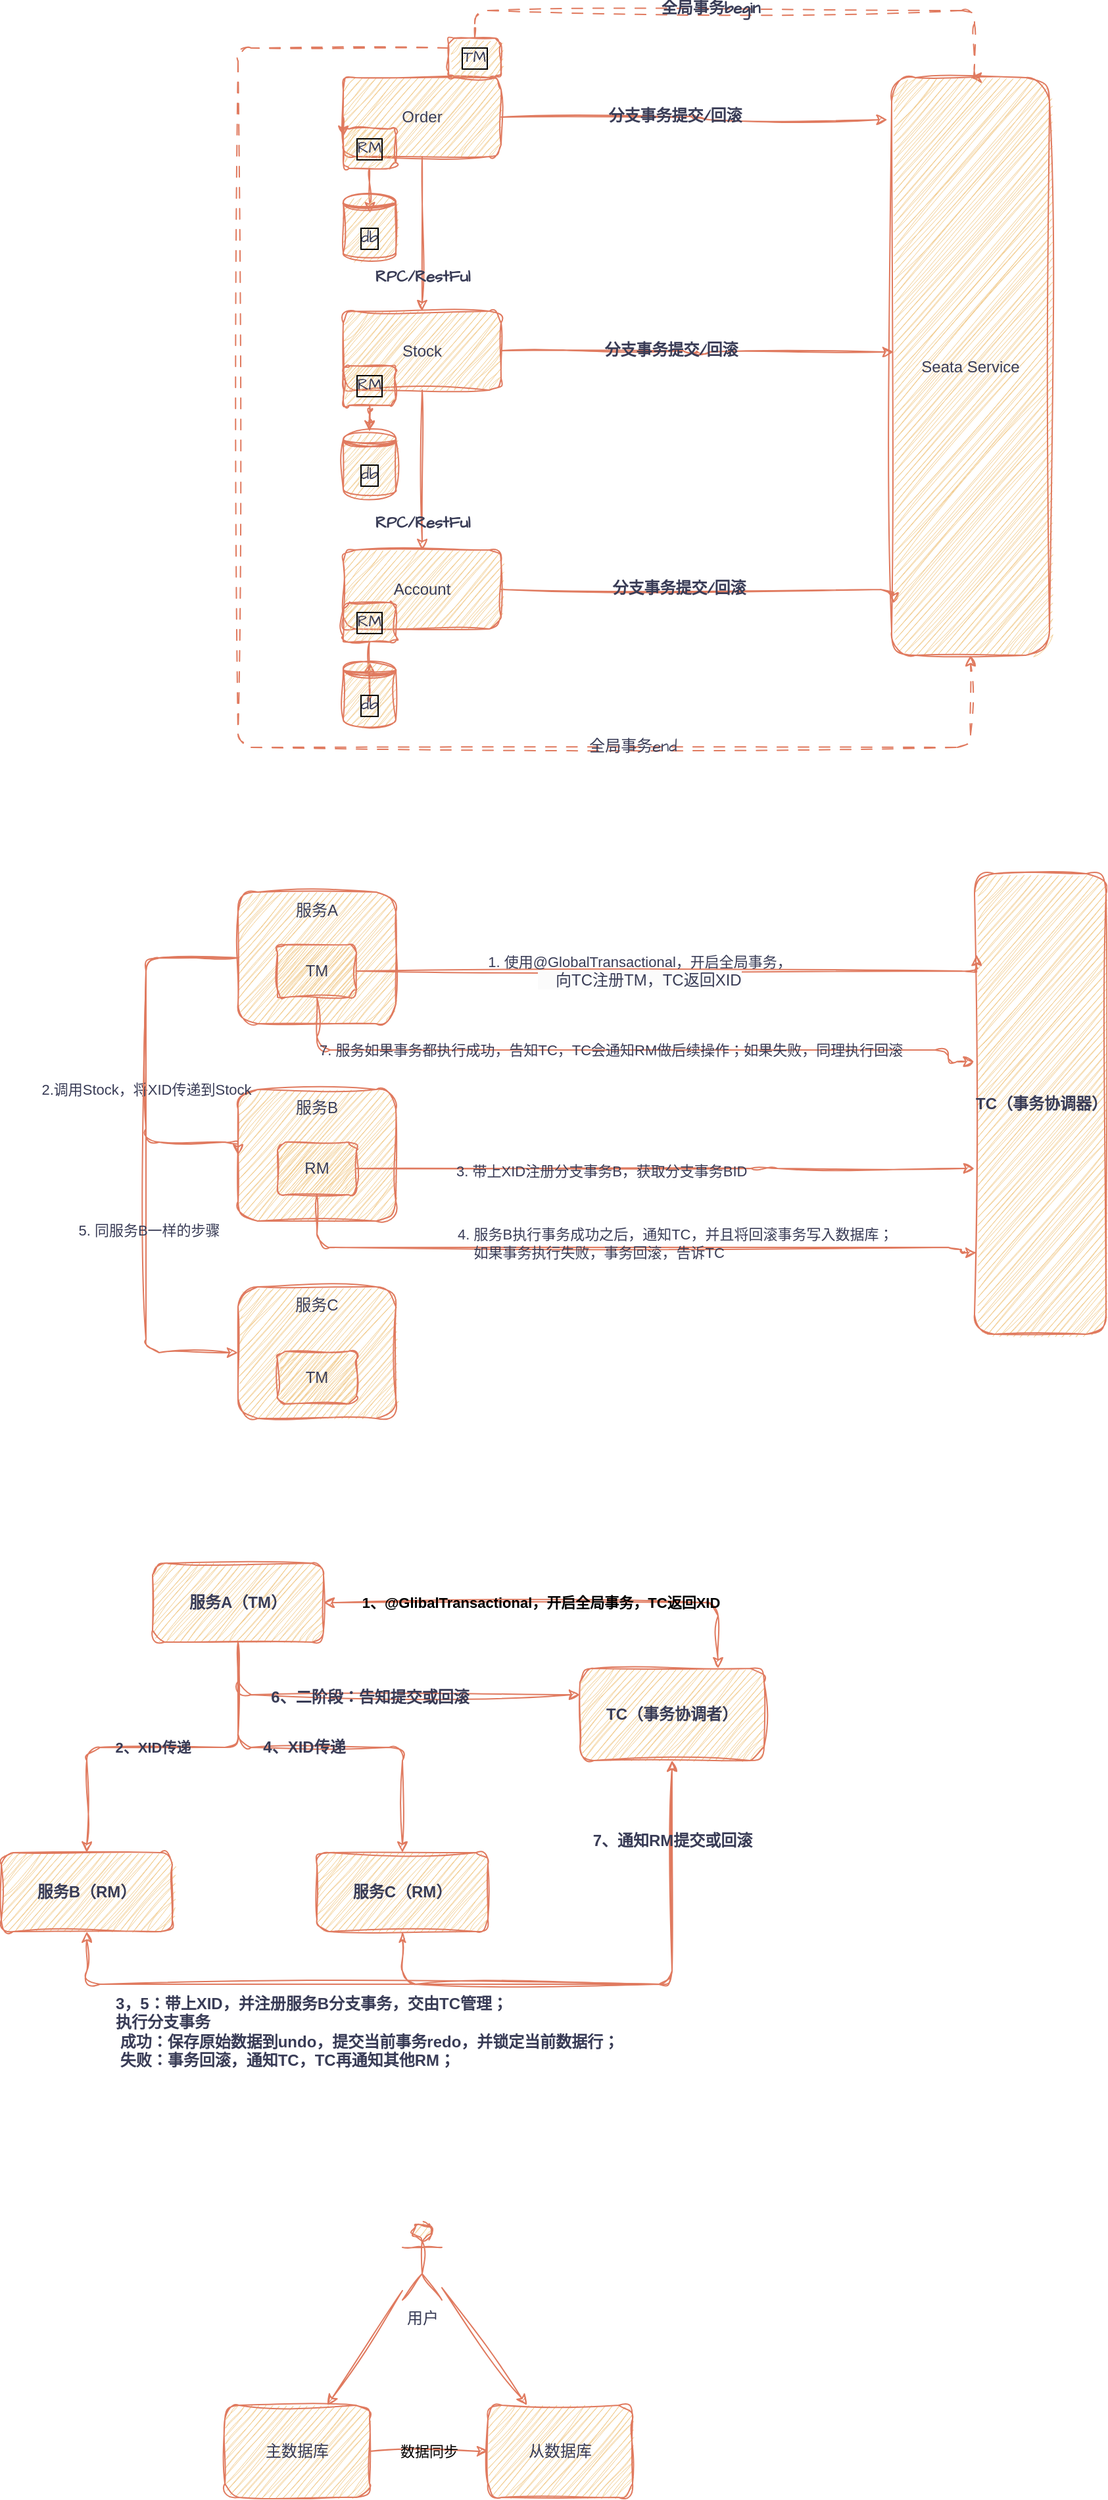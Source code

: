 <mxfile version="20.8.20" type="github">
  <diagram id="EijaFWclXzNpHAFsAF2D" name="第 1 页">
    <mxGraphModel dx="1050" dy="558" grid="1" gridSize="10" guides="1" tooltips="1" connect="1" arrows="1" fold="1" page="1" pageScale="1" pageWidth="827" pageHeight="1169" math="0" shadow="0">
      <root>
        <mxCell id="0" />
        <mxCell id="1" parent="0" />
        <mxCell id="QYrEDv9TqQ3OovLWhWfL-129" value="服务A（TM）" style="rounded=1;whiteSpace=wrap;html=1;glass=0;pointerEvents=1;fontStyle=1;sketch=1;curveFitting=1;jiggle=2;labelBackgroundColor=none;fillColor=#F2CC8F;strokeColor=#E07A5F;fontColor=#393C56;" parent="1" vertex="1">
          <mxGeometry x="145" y="1270" width="130" height="60" as="geometry" />
        </mxCell>
        <mxCell id="QYrEDv9TqQ3OovLWhWfL-101" value="服务B" style="rounded=1;glass=0;pointerEvents=1;verticalAlign=top;whiteSpace=wrap;movable=1;resizable=1;rotatable=1;deletable=1;editable=1;locked=0;connectable=1;sketch=1;curveFitting=1;jiggle=2;labelBackgroundColor=none;fillColor=#F2CC8F;strokeColor=#E07A5F;fontColor=#393C56;" parent="1" vertex="1">
          <mxGeometry x="210" y="910" width="120" height="100" as="geometry" />
        </mxCell>
        <mxCell id="QYrEDv9TqQ3OovLWhWfL-100" style="edgeStyle=orthogonalEdgeStyle;rounded=1;orthogonalLoop=1;jettySize=auto;html=1;startArrow=none;startFill=0;entryX=0;entryY=0.5;entryDx=0;entryDy=0;sketch=1;curveFitting=1;jiggle=2;labelBackgroundColor=none;strokeColor=#E07A5F;fontColor=default;" parent="1" source="QYrEDv9TqQ3OovLWhWfL-97" target="QYrEDv9TqQ3OovLWhWfL-101" edge="1">
          <mxGeometry relative="1" as="geometry">
            <mxPoint x="180" y="880" as="targetPoint" />
            <Array as="points">
              <mxPoint x="140" y="810" />
              <mxPoint x="140" y="950" />
            </Array>
          </mxGeometry>
        </mxCell>
        <mxCell id="QYrEDv9TqQ3OovLWhWfL-103" value="2.调用Stock，将XID传递到Stock" style="edgeLabel;html=1;align=center;verticalAlign=middle;resizable=0;points=[];rounded=1;sketch=1;curveFitting=1;jiggle=2;labelBackgroundColor=none;fontColor=#393C56;" parent="QYrEDv9TqQ3OovLWhWfL-100" vertex="1" connectable="0">
          <mxGeometry x="0.17" relative="1" as="geometry">
            <mxPoint as="offset" />
          </mxGeometry>
        </mxCell>
        <mxCell id="QYrEDv9TqQ3OovLWhWfL-111" style="edgeStyle=orthogonalEdgeStyle;rounded=1;orthogonalLoop=1;jettySize=auto;html=1;startArrow=none;startFill=0;entryX=0;entryY=0.5;entryDx=0;entryDy=0;sketch=1;curveFitting=1;jiggle=2;labelBackgroundColor=none;strokeColor=#E07A5F;fontColor=default;" parent="1" source="QYrEDv9TqQ3OovLWhWfL-97" target="QYrEDv9TqQ3OovLWhWfL-105" edge="1">
          <mxGeometry relative="1" as="geometry">
            <mxPoint x="150" y="1020" as="targetPoint" />
            <Array as="points">
              <mxPoint x="140" y="810" />
              <mxPoint x="140" y="1110" />
            </Array>
          </mxGeometry>
        </mxCell>
        <mxCell id="QYrEDv9TqQ3OovLWhWfL-112" value="5. 同服务B一样的步骤" style="edgeLabel;html=1;align=center;verticalAlign=middle;resizable=0;points=[];rounded=1;sketch=1;curveFitting=1;jiggle=2;labelBackgroundColor=none;fontColor=#393C56;" parent="QYrEDv9TqQ3OovLWhWfL-111" vertex="1" connectable="0">
          <mxGeometry x="0.259" y="2" relative="1" as="geometry">
            <mxPoint as="offset" />
          </mxGeometry>
        </mxCell>
        <mxCell id="QYrEDv9TqQ3OovLWhWfL-97" value="服务A" style="rounded=1;glass=0;pointerEvents=1;verticalAlign=top;whiteSpace=wrap;movable=1;resizable=1;rotatable=1;deletable=1;editable=1;locked=0;connectable=1;sketch=1;curveFitting=1;jiggle=2;labelBackgroundColor=none;fillColor=#F2CC8F;strokeColor=#E07A5F;fontColor=#393C56;" parent="1" vertex="1">
          <mxGeometry x="210" y="760" width="120" height="100" as="geometry" />
        </mxCell>
        <mxCell id="QYrEDv9TqQ3OovLWhWfL-5" value="" style="edgeStyle=orthogonalEdgeStyle;rounded=1;orthogonalLoop=1;jettySize=auto;html=1;labelBackgroundColor=none;strokeColor=#E07A5F;fontColor=default;sketch=1;curveFitting=1;jiggle=2;" parent="1" source="QYrEDv9TqQ3OovLWhWfL-3" target="QYrEDv9TqQ3OovLWhWfL-4" edge="1">
          <mxGeometry relative="1" as="geometry" />
        </mxCell>
        <mxCell id="QYrEDv9TqQ3OovLWhWfL-34" value="RPC/RestFul" style="edgeLabel;align=center;verticalAlign=middle;resizable=0;points=[];fontSize=12;fontFamily=Architects Daughter;fontColor=#393C56;html=1;fontStyle=1;rounded=1;sketch=1;curveFitting=1;jiggle=2;labelBackgroundColor=none;" parent="QYrEDv9TqQ3OovLWhWfL-5" vertex="1" connectable="0">
          <mxGeometry x="-0.304" y="-1" relative="1" as="geometry">
            <mxPoint x="1" y="51" as="offset" />
          </mxGeometry>
        </mxCell>
        <mxCell id="QYrEDv9TqQ3OovLWhWfL-14" style="edgeStyle=orthogonalEdgeStyle;hachureGap=4;orthogonalLoop=1;jettySize=auto;html=1;entryX=0.5;entryY=0;entryDx=0;entryDy=0;strokeColor=#E07A5F;fontFamily=Architects Daughter;fontSource=https%3A%2F%2Ffonts.googleapis.com%2Fcss%3Ffamily%3DArchitects%2BDaughter;fontSize=16;fontColor=default;dashed=1;rounded=1;dashPattern=8 8;shadow=0;exitX=0.5;exitY=0;exitDx=0;exitDy=0;sketch=1;curveFitting=1;jiggle=2;labelBackgroundColor=none;" parent="1" source="QYrEDv9TqQ3OovLWhWfL-47" target="QYrEDv9TqQ3OovLWhWfL-11" edge="1">
          <mxGeometry relative="1" as="geometry">
            <mxPoint x="380" y="141" as="sourcePoint" />
            <Array as="points">
              <mxPoint x="390" y="90" />
              <mxPoint x="770" y="90" />
            </Array>
          </mxGeometry>
        </mxCell>
        <mxCell id="QYrEDv9TqQ3OovLWhWfL-27" value="全局事务begin" style="edgeLabel;html=1;align=center;verticalAlign=middle;resizable=0;points=[];fontSize=12;fontFamily=Architects Daughter;fontColor=#393C56;fontStyle=1;rounded=1;sketch=1;curveFitting=1;jiggle=2;labelBackgroundColor=none;" parent="QYrEDv9TqQ3OovLWhWfL-14" vertex="1" connectable="0">
          <mxGeometry x="-0.12" y="1" relative="1" as="geometry">
            <mxPoint as="offset" />
          </mxGeometry>
        </mxCell>
        <mxCell id="QYrEDv9TqQ3OovLWhWfL-23" style="edgeStyle=orthogonalEdgeStyle;rounded=1;hachureGap=4;orthogonalLoop=1;jettySize=auto;html=1;strokeColor=#E07A5F;fontFamily=Architects Daughter;fontSource=https%3A%2F%2Ffonts.googleapis.com%2Fcss%3Ffamily%3DArchitects%2BDaughter;fontSize=16;fontColor=default;entryX=-0.027;entryY=0.073;entryDx=0;entryDy=0;entryPerimeter=0;sketch=1;curveFitting=1;jiggle=2;labelBackgroundColor=none;" parent="1" source="QYrEDv9TqQ3OovLWhWfL-3" target="QYrEDv9TqQ3OovLWhWfL-11" edge="1">
          <mxGeometry relative="1" as="geometry">
            <mxPoint x="570" y="171" as="targetPoint" />
          </mxGeometry>
        </mxCell>
        <mxCell id="QYrEDv9TqQ3OovLWhWfL-26" value="分支事务提交/回滚" style="edgeLabel;html=1;align=center;verticalAlign=middle;resizable=0;points=[];fontSize=12;fontFamily=Architects Daughter;fontColor=#393C56;fontStyle=1;rounded=1;sketch=1;curveFitting=1;jiggle=2;labelBackgroundColor=none;" parent="QYrEDv9TqQ3OovLWhWfL-23" vertex="1" connectable="0">
          <mxGeometry x="-0.228" y="3" relative="1" as="geometry">
            <mxPoint x="18" y="3" as="offset" />
          </mxGeometry>
        </mxCell>
        <mxCell id="QYrEDv9TqQ3OovLWhWfL-3" value="Order" style="rounded=1;whiteSpace=wrap;html=1;labelBackgroundColor=none;fillColor=#F2CC8F;strokeColor=#E07A5F;fontColor=#393C56;sketch=1;curveFitting=1;jiggle=2;" parent="1" vertex="1">
          <mxGeometry x="290" y="141" width="120" height="60" as="geometry" />
        </mxCell>
        <object label="" id="QYrEDv9TqQ3OovLWhWfL-7">
          <mxCell style="edgeStyle=orthogonalEdgeStyle;rounded=1;orthogonalLoop=1;jettySize=auto;html=1;labelBackgroundColor=none;strokeColor=#E07A5F;fontColor=default;sketch=1;curveFitting=1;jiggle=2;" parent="1" source="QYrEDv9TqQ3OovLWhWfL-4" target="QYrEDv9TqQ3OovLWhWfL-6" edge="1">
            <mxGeometry relative="1" as="geometry" />
          </mxCell>
        </object>
        <mxCell id="QYrEDv9TqQ3OovLWhWfL-35" value="RPC/RestFul" style="edgeLabel;html=1;align=center;verticalAlign=middle;resizable=0;points=[];fontSize=12;fontFamily=Architects Daughter;fontColor=#393C56;fontStyle=1;rounded=1;sketch=1;curveFitting=1;jiggle=2;labelBackgroundColor=none;" parent="QYrEDv9TqQ3OovLWhWfL-7" vertex="1" connectable="0">
          <mxGeometry x="0.262" y="2" relative="1" as="geometry">
            <mxPoint x="-2" y="25" as="offset" />
          </mxGeometry>
        </mxCell>
        <mxCell id="QYrEDv9TqQ3OovLWhWfL-38" style="edgeStyle=orthogonalEdgeStyle;rounded=1;hachureGap=4;orthogonalLoop=1;jettySize=auto;html=1;exitX=1;exitY=0.5;exitDx=0;exitDy=0;entryX=0.012;entryY=0.475;entryDx=0;entryDy=0;entryPerimeter=0;strokeColor=#E07A5F;fontFamily=Architects Daughter;fontSource=https%3A%2F%2Ffonts.googleapis.com%2Fcss%3Ffamily%3DArchitects%2BDaughter;fontSize=12;fontColor=default;sketch=1;curveFitting=1;jiggle=2;labelBackgroundColor=none;" parent="1" source="QYrEDv9TqQ3OovLWhWfL-4" target="QYrEDv9TqQ3OovLWhWfL-11" edge="1">
          <mxGeometry relative="1" as="geometry">
            <mxPoint x="707.6" y="370.03" as="targetPoint" />
          </mxGeometry>
        </mxCell>
        <mxCell id="QYrEDv9TqQ3OovLWhWfL-41" value="分支事务提交/回滚" style="edgeLabel;html=1;align=center;verticalAlign=middle;resizable=0;points=[];fontSize=12;fontFamily=Architects Daughter;fontColor=#393C56;fontStyle=1;rounded=1;sketch=1;curveFitting=1;jiggle=2;labelBackgroundColor=none;" parent="QYrEDv9TqQ3OovLWhWfL-38" vertex="1" connectable="0">
          <mxGeometry x="-0.142" relative="1" as="geometry">
            <mxPoint as="offset" />
          </mxGeometry>
        </mxCell>
        <mxCell id="QYrEDv9TqQ3OovLWhWfL-4" value="Stock" style="whiteSpace=wrap;html=1;rounded=1;labelBackgroundColor=none;fillColor=#F2CC8F;strokeColor=#E07A5F;fontColor=#393C56;sketch=1;curveFitting=1;jiggle=2;" parent="1" vertex="1">
          <mxGeometry x="290" y="318.5" width="120" height="60" as="geometry" />
        </mxCell>
        <mxCell id="QYrEDv9TqQ3OovLWhWfL-36" style="edgeStyle=orthogonalEdgeStyle;rounded=1;hachureGap=4;orthogonalLoop=1;jettySize=auto;html=1;entryX=-0.013;entryY=0.893;entryDx=0;entryDy=0;entryPerimeter=0;strokeColor=#E07A5F;fontFamily=Architects Daughter;fontSource=https%3A%2F%2Ffonts.googleapis.com%2Fcss%3Ffamily%3DArchitects%2BDaughter;fontSize=12;fontColor=default;sketch=1;curveFitting=1;jiggle=2;labelBackgroundColor=none;" parent="1" source="QYrEDv9TqQ3OovLWhWfL-6" edge="1">
          <mxGeometry relative="1" as="geometry">
            <mxPoint x="708.44" y="540.595" as="targetPoint" />
            <Array as="points">
              <mxPoint x="708" y="530" />
            </Array>
          </mxGeometry>
        </mxCell>
        <mxCell id="QYrEDv9TqQ3OovLWhWfL-37" value="分支事务提交/回滚" style="edgeLabel;html=1;align=center;verticalAlign=middle;resizable=0;points=[];fontSize=12;fontFamily=Architects Daughter;fontColor=#393C56;fontStyle=1;rounded=1;sketch=1;curveFitting=1;jiggle=2;labelBackgroundColor=none;" parent="QYrEDv9TqQ3OovLWhWfL-36" vertex="1" connectable="0">
          <mxGeometry x="-0.236" y="-2" relative="1" as="geometry">
            <mxPoint x="17" y="-2" as="offset" />
          </mxGeometry>
        </mxCell>
        <mxCell id="QYrEDv9TqQ3OovLWhWfL-6" value="Account" style="whiteSpace=wrap;html=1;rounded=1;labelBackgroundColor=none;fillColor=#F2CC8F;strokeColor=#E07A5F;fontColor=#393C56;sketch=1;curveFitting=1;jiggle=2;" parent="1" vertex="1">
          <mxGeometry x="290" y="500" width="120" height="60" as="geometry" />
        </mxCell>
        <mxCell id="QYrEDv9TqQ3OovLWhWfL-13" style="edgeStyle=orthogonalEdgeStyle;rounded=1;hachureGap=4;orthogonalLoop=1;jettySize=auto;html=1;exitX=0;exitY=0.5;exitDx=0;exitDy=0;entryX=0;entryY=0.75;entryDx=0;entryDy=0;strokeColor=#E07A5F;fontFamily=Architects Daughter;fontSource=https%3A%2F%2Ffonts.googleapis.com%2Fcss%3Ffamily%3DArchitects%2BDaughter;fontSize=16;fontColor=default;sketch=1;curveFitting=1;jiggle=2;labelBackgroundColor=none;" parent="1" source="QYrEDv9TqQ3OovLWhWfL-3" target="QYrEDv9TqQ3OovLWhWfL-3" edge="1">
          <mxGeometry relative="1" as="geometry" />
        </mxCell>
        <mxCell id="QYrEDv9TqQ3OovLWhWfL-64" style="edgeStyle=orthogonalEdgeStyle;rounded=1;hachureGap=4;orthogonalLoop=1;jettySize=auto;html=1;exitX=0;exitY=0.25;exitDx=0;exitDy=0;entryX=0.5;entryY=1;entryDx=0;entryDy=0;shadow=0;strokeColor=#E07A5F;fontFamily=Architects Daughter;fontSource=https%3A%2F%2Ffonts.googleapis.com%2Fcss%3Ffamily%3DArchitects%2BDaughter;fontSize=12;fontColor=default;dashed=1;dashPattern=8 8;sketch=1;curveFitting=1;jiggle=2;labelBackgroundColor=none;" parent="1" source="QYrEDv9TqQ3OovLWhWfL-47" target="QYrEDv9TqQ3OovLWhWfL-11" edge="1">
          <mxGeometry relative="1" as="geometry">
            <Array as="points">
              <mxPoint x="210" y="119" />
              <mxPoint x="210" y="650" />
              <mxPoint x="767" y="650" />
            </Array>
          </mxGeometry>
        </mxCell>
        <mxCell id="QYrEDv9TqQ3OovLWhWfL-65" value="全局事务end" style="edgeLabel;html=1;align=center;verticalAlign=middle;resizable=0;points=[];fontSize=12;fontFamily=Architects Daughter;fontColor=#393C56;rounded=1;sketch=1;curveFitting=1;jiggle=2;labelBackgroundColor=none;" parent="QYrEDv9TqQ3OovLWhWfL-64" vertex="1" connectable="0">
          <mxGeometry x="0.503" relative="1" as="geometry">
            <mxPoint as="offset" />
          </mxGeometry>
        </mxCell>
        <mxCell id="QYrEDv9TqQ3OovLWhWfL-47" value="TM" style="rounded=1;whiteSpace=wrap;html=1;labelBorderColor=default;hachureGap=4;fontFamily=Architects Daughter;fontSource=https%3A%2F%2Ffonts.googleapis.com%2Fcss%3Ffamily%3DArchitects%2BDaughter;fontSize=12;sketch=1;curveFitting=1;jiggle=2;labelBackgroundColor=none;fillColor=#F2CC8F;strokeColor=#E07A5F;fontColor=#393C56;" parent="1" vertex="1">
          <mxGeometry x="370" y="111" width="40" height="30" as="geometry" />
        </mxCell>
        <mxCell id="QYrEDv9TqQ3OovLWhWfL-54" style="edgeStyle=orthogonalEdgeStyle;rounded=1;hachureGap=4;orthogonalLoop=1;jettySize=auto;html=1;exitX=0.5;exitY=1;exitDx=0;exitDy=0;entryX=0.51;entryY=0.28;entryDx=0;entryDy=0;entryPerimeter=0;shadow=0;strokeColor=#E07A5F;fontFamily=Architects Daughter;fontSource=https%3A%2F%2Ffonts.googleapis.com%2Fcss%3Ffamily%3DArchitects%2BDaughter;fontSize=12;fontColor=default;sketch=1;curveFitting=1;jiggle=2;labelBackgroundColor=none;" parent="1" source="QYrEDv9TqQ3OovLWhWfL-50" target="QYrEDv9TqQ3OovLWhWfL-53" edge="1">
          <mxGeometry relative="1" as="geometry" />
        </mxCell>
        <mxCell id="QYrEDv9TqQ3OovLWhWfL-50" value="RM" style="rounded=1;whiteSpace=wrap;html=1;labelBorderColor=default;hachureGap=4;fontFamily=Architects Daughter;fontSource=https%3A%2F%2Ffonts.googleapis.com%2Fcss%3Ffamily%3DArchitects%2BDaughter;fontSize=12;sketch=1;curveFitting=1;jiggle=2;labelBackgroundColor=none;fillColor=#F2CC8F;strokeColor=#E07A5F;fontColor=#393C56;" parent="1" vertex="1">
          <mxGeometry x="290" y="180" width="40" height="30" as="geometry" />
        </mxCell>
        <mxCell id="QYrEDv9TqQ3OovLWhWfL-58" style="edgeStyle=orthogonalEdgeStyle;rounded=1;hachureGap=4;orthogonalLoop=1;jettySize=auto;html=1;exitX=0.5;exitY=1;exitDx=0;exitDy=0;entryX=0.5;entryY=0;entryDx=0;entryDy=0;shadow=0;strokeColor=#E07A5F;fontFamily=Architects Daughter;fontSource=https%3A%2F%2Ffonts.googleapis.com%2Fcss%3Ffamily%3DArchitects%2BDaughter;fontSize=12;fontColor=default;sketch=1;curveFitting=1;jiggle=2;labelBackgroundColor=none;" parent="1" source="QYrEDv9TqQ3OovLWhWfL-51" target="QYrEDv9TqQ3OovLWhWfL-57" edge="1">
          <mxGeometry relative="1" as="geometry">
            <Array as="points">
              <mxPoint x="310" y="620" />
              <mxPoint x="310" y="620" />
            </Array>
          </mxGeometry>
        </mxCell>
        <mxCell id="QYrEDv9TqQ3OovLWhWfL-51" value="RM" style="rounded=1;whiteSpace=wrap;html=1;labelBorderColor=default;hachureGap=4;fontFamily=Architects Daughter;fontSource=https%3A%2F%2Ffonts.googleapis.com%2Fcss%3Ffamily%3DArchitects%2BDaughter;fontSize=12;sketch=1;curveFitting=1;jiggle=2;labelBackgroundColor=none;fillColor=#F2CC8F;strokeColor=#E07A5F;fontColor=#393C56;" parent="1" vertex="1">
          <mxGeometry x="290" y="540" width="40" height="30" as="geometry" />
        </mxCell>
        <mxCell id="QYrEDv9TqQ3OovLWhWfL-56" style="edgeStyle=orthogonalEdgeStyle;rounded=1;hachureGap=4;orthogonalLoop=1;jettySize=auto;html=1;exitX=0.5;exitY=1;exitDx=0;exitDy=0;shadow=0;strokeColor=#E07A5F;fontFamily=Architects Daughter;fontSource=https%3A%2F%2Ffonts.googleapis.com%2Fcss%3Ffamily%3DArchitects%2BDaughter;fontSize=12;fontColor=default;sketch=1;curveFitting=1;jiggle=2;labelBackgroundColor=none;" parent="1" source="QYrEDv9TqQ3OovLWhWfL-52" target="QYrEDv9TqQ3OovLWhWfL-55" edge="1">
          <mxGeometry relative="1" as="geometry" />
        </mxCell>
        <mxCell id="QYrEDv9TqQ3OovLWhWfL-52" value="RM" style="rounded=1;whiteSpace=wrap;html=1;labelBorderColor=default;hachureGap=4;fontFamily=Architects Daughter;fontSource=https%3A%2F%2Ffonts.googleapis.com%2Fcss%3Ffamily%3DArchitects%2BDaughter;fontSize=12;sketch=1;curveFitting=1;jiggle=2;labelBackgroundColor=none;fillColor=#F2CC8F;strokeColor=#E07A5F;fontColor=#393C56;" parent="1" vertex="1">
          <mxGeometry x="290" y="360" width="40" height="30" as="geometry" />
        </mxCell>
        <mxCell id="QYrEDv9TqQ3OovLWhWfL-53" value="db" style="shape=datastore;whiteSpace=wrap;html=1;labelBorderColor=default;hachureGap=4;strokeColor=#E07A5F;fontFamily=Architects Daughter;fontSource=https%3A%2F%2Ffonts.googleapis.com%2Fcss%3Ffamily%3DArchitects%2BDaughter;fontSize=12;fillColor=#F2CC8F;rounded=1;sketch=1;curveFitting=1;jiggle=2;labelBackgroundColor=none;fontColor=#393C56;" parent="1" vertex="1">
          <mxGeometry x="290" y="230" width="40" height="50" as="geometry" />
        </mxCell>
        <mxCell id="QYrEDv9TqQ3OovLWhWfL-55" value="db" style="shape=datastore;whiteSpace=wrap;html=1;labelBorderColor=default;hachureGap=4;strokeColor=#E07A5F;fontFamily=Architects Daughter;fontSource=https%3A%2F%2Ffonts.googleapis.com%2Fcss%3Ffamily%3DArchitects%2BDaughter;fontSize=12;fillColor=#F2CC8F;rounded=1;sketch=1;curveFitting=1;jiggle=2;labelBackgroundColor=none;fontColor=#393C56;" parent="1" vertex="1">
          <mxGeometry x="290" y="410" width="40" height="50" as="geometry" />
        </mxCell>
        <mxCell id="QYrEDv9TqQ3OovLWhWfL-57" value="db" style="shape=datastore;whiteSpace=wrap;html=1;labelBorderColor=default;hachureGap=4;strokeColor=#E07A5F;fontFamily=Architects Daughter;fontSource=https%3A%2F%2Ffonts.googleapis.com%2Fcss%3Ffamily%3DArchitects%2BDaughter;fontSize=12;fillColor=#F2CC8F;rounded=1;sketch=1;curveFitting=1;jiggle=2;labelBackgroundColor=none;fontColor=#393C56;" parent="1" vertex="1">
          <mxGeometry x="290" y="585" width="40" height="50" as="geometry" />
        </mxCell>
        <mxCell id="QYrEDv9TqQ3OovLWhWfL-11" value="Seata Service" style="rounded=1;whiteSpace=wrap;html=1;labelBackgroundColor=none;fillColor=#F2CC8F;strokeColor=#E07A5F;sketch=1;curveFitting=1;jiggle=2;fontColor=#393C56;" parent="1" vertex="1">
          <mxGeometry x="707" y="141" width="120" height="439" as="geometry" />
        </mxCell>
        <mxCell id="QYrEDv9TqQ3OovLWhWfL-83" value="TC（事务协调器）" style="rounded=1;labelBackgroundColor=none;fontStyle=1;whiteSpace=wrap;sketch=1;curveFitting=1;jiggle=2;fillColor=#F2CC8F;strokeColor=#E07A5F;fontColor=#393C56;" parent="1" vertex="1">
          <mxGeometry x="770" y="746" width="100" height="350" as="geometry" />
        </mxCell>
        <mxCell id="QYrEDv9TqQ3OovLWhWfL-98" value="" style="edgeStyle=orthogonalEdgeStyle;rounded=1;orthogonalLoop=1;jettySize=auto;entryX=0.016;entryY=0.176;entryDx=0;entryDy=0;entryPerimeter=0;startArrow=none;startFill=0;sketch=1;curveFitting=1;jiggle=2;labelBackgroundColor=none;strokeColor=#E07A5F;fontColor=default;" parent="1" source="QYrEDv9TqQ3OovLWhWfL-96" target="QYrEDv9TqQ3OovLWhWfL-83" edge="1">
          <mxGeometry relative="1" as="geometry">
            <Array as="points">
              <mxPoint x="770" y="820" />
              <mxPoint x="770" y="820" />
            </Array>
          </mxGeometry>
        </mxCell>
        <mxCell id="QYrEDv9TqQ3OovLWhWfL-99" value="1. 使用@GlobalTransactional，开启全局事务，&lt;br style=&quot;border-color: var(--border-color); padding: 0px; margin: 0px; font-size: 12px; text-align: left; background-color: rgb(251, 251, 251);&quot;&gt;&lt;span style=&quot;font-size: 12px; text-align: left; background-color: rgb(251, 251, 251);&quot;&gt;&amp;nbsp; &amp;nbsp; 向TC注册TM，TC返回XID&lt;/span&gt;" style="edgeLabel;html=1;align=center;verticalAlign=middle;resizable=0;points=[];rounded=1;sketch=1;curveFitting=1;jiggle=2;labelBackgroundColor=none;fontColor=#393C56;" parent="QYrEDv9TqQ3OovLWhWfL-98" vertex="1" connectable="0">
          <mxGeometry x="-0.161" relative="1" as="geometry">
            <mxPoint x="12" as="offset" />
          </mxGeometry>
        </mxCell>
        <mxCell id="QYrEDv9TqQ3OovLWhWfL-113" style="edgeStyle=orthogonalEdgeStyle;rounded=1;orthogonalLoop=1;jettySize=auto;html=1;entryX=-0.002;entryY=0.408;entryDx=0;entryDy=0;entryPerimeter=0;startArrow=none;startFill=0;sketch=1;curveFitting=1;jiggle=2;labelBackgroundColor=none;strokeColor=#E07A5F;fontColor=default;" parent="1" source="QYrEDv9TqQ3OovLWhWfL-96" target="QYrEDv9TqQ3OovLWhWfL-83" edge="1">
          <mxGeometry relative="1" as="geometry">
            <Array as="points">
              <mxPoint x="270" y="880" />
              <mxPoint x="750" y="880" />
            </Array>
          </mxGeometry>
        </mxCell>
        <mxCell id="QYrEDv9TqQ3OovLWhWfL-114" value="7. 服务如果事务都执行成功，告知TC，TC会通知RM做后续操作；如果失败，同理执行回滚" style="edgeLabel;html=1;align=left;verticalAlign=middle;resizable=0;points=[];rounded=1;sketch=1;curveFitting=1;jiggle=2;labelBackgroundColor=none;fontColor=#393C56;" parent="QYrEDv9TqQ3OovLWhWfL-113" vertex="1" connectable="0">
          <mxGeometry x="-0.444" relative="1" as="geometry">
            <mxPoint x="-113" as="offset" />
          </mxGeometry>
        </mxCell>
        <mxCell id="QYrEDv9TqQ3OovLWhWfL-96" value="TM" style="rounded=1;glass=0;pointerEvents=1;resizable=1;whiteSpace=wrap;movable=1;rotatable=1;deletable=1;editable=1;locked=0;connectable=1;sketch=1;curveFitting=1;jiggle=2;labelBackgroundColor=none;fillColor=#F2CC8F;strokeColor=#E07A5F;fontColor=#393C56;" parent="1" vertex="1">
          <mxGeometry x="240" y="800" width="60" height="40" as="geometry" />
        </mxCell>
        <mxCell id="QYrEDv9TqQ3OovLWhWfL-109" style="edgeStyle=orthogonalEdgeStyle;rounded=1;orthogonalLoop=1;jettySize=auto;html=1;startArrow=none;startFill=0;entryX=0.016;entryY=0.823;entryDx=0;entryDy=0;entryPerimeter=0;sketch=1;curveFitting=1;jiggle=2;labelBackgroundColor=none;strokeColor=#E07A5F;fontColor=default;" parent="1" source="QYrEDv9TqQ3OovLWhWfL-102" target="QYrEDv9TqQ3OovLWhWfL-83" edge="1">
          <mxGeometry relative="1" as="geometry">
            <mxPoint x="740" y="1050" as="targetPoint" />
            <Array as="points">
              <mxPoint x="270" y="1030" />
              <mxPoint x="760" y="1030" />
              <mxPoint x="760" y="1034" />
            </Array>
          </mxGeometry>
        </mxCell>
        <mxCell id="QYrEDv9TqQ3OovLWhWfL-110" value="4. 服务B执行事务成功之后，通知TC，并且将回滚事务写入数据库；&lt;br style=&quot;border-color: var(--border-color);&quot;&gt;&lt;span style=&quot;&quot;&gt;&amp;nbsp; &amp;nbsp; 如果事务执行失败，事务回滚，告诉TC&lt;/span&gt;" style="edgeLabel;html=1;align=left;verticalAlign=middle;resizable=0;points=[];rounded=1;sketch=1;curveFitting=1;jiggle=2;labelBackgroundColor=none;fontColor=#393C56;" parent="QYrEDv9TqQ3OovLWhWfL-109" vertex="1" connectable="0">
          <mxGeometry x="-0.497" y="3" relative="1" as="geometry">
            <mxPoint x="8" as="offset" />
          </mxGeometry>
        </mxCell>
        <mxCell id="QYrEDv9TqQ3OovLWhWfL-102" value="RM" style="rounded=1;glass=0;pointerEvents=1;resizable=1;whiteSpace=wrap;movable=1;rotatable=1;deletable=1;editable=1;locked=0;connectable=1;sketch=1;curveFitting=1;jiggle=2;labelBackgroundColor=none;fillColor=#F2CC8F;strokeColor=#E07A5F;fontColor=#393C56;" parent="1" vertex="1">
          <mxGeometry x="240" y="950" width="60" height="40" as="geometry" />
        </mxCell>
        <mxCell id="QYrEDv9TqQ3OovLWhWfL-88" value="" style="edgeStyle=orthogonalEdgeStyle;rounded=1;orthogonalLoop=1;jettySize=auto;exitX=1;exitY=0.5;exitDx=0;exitDy=0;sketch=1;curveFitting=1;jiggle=2;labelBackgroundColor=none;strokeColor=#E07A5F;fontColor=default;" parent="1" source="QYrEDv9TqQ3OovLWhWfL-102" target="QYrEDv9TqQ3OovLWhWfL-83" edge="1">
          <mxGeometry relative="1" as="geometry">
            <mxPoint x="579.6" y="929.6" as="targetPoint" />
            <mxPoint x="330" y="930" as="sourcePoint" />
            <Array as="points">
              <mxPoint x="610" y="970" />
              <mxPoint x="610" y="970" />
            </Array>
          </mxGeometry>
        </mxCell>
        <mxCell id="QYrEDv9TqQ3OovLWhWfL-104" value="3. 带上XID注册分支事务B，获取分支事务BID" style="edgeLabel;html=1;align=left;verticalAlign=middle;resizable=0;points=[];rounded=1;sketch=1;curveFitting=1;jiggle=2;labelBackgroundColor=none;fontColor=#393C56;" parent="QYrEDv9TqQ3OovLWhWfL-88" vertex="1" connectable="0">
          <mxGeometry x="-0.681" y="-2" relative="1" as="geometry">
            <mxPoint x="-1" as="offset" />
          </mxGeometry>
        </mxCell>
        <mxCell id="QYrEDv9TqQ3OovLWhWfL-105" value="服务C" style="rounded=1;glass=0;pointerEvents=1;verticalAlign=top;whiteSpace=wrap;movable=1;resizable=1;rotatable=1;deletable=1;editable=1;locked=0;connectable=1;sketch=1;curveFitting=1;jiggle=2;labelBackgroundColor=none;fillColor=#F2CC8F;strokeColor=#E07A5F;fontColor=#393C56;" parent="1" vertex="1">
          <mxGeometry x="210" y="1060" width="120" height="100" as="geometry" />
        </mxCell>
        <mxCell id="QYrEDv9TqQ3OovLWhWfL-106" value="TM" style="rounded=1;glass=0;pointerEvents=1;resizable=1;whiteSpace=wrap;movable=1;rotatable=1;deletable=1;editable=1;locked=0;connectable=1;sketch=1;curveFitting=1;jiggle=2;labelBackgroundColor=none;fillColor=#F2CC8F;strokeColor=#E07A5F;fontColor=#393C56;" parent="1" vertex="1">
          <mxGeometry x="240" y="1109" width="60" height="40" as="geometry" />
        </mxCell>
        <mxCell id="QYrEDv9TqQ3OovLWhWfL-138" style="edgeStyle=orthogonalEdgeStyle;rounded=1;orthogonalLoop=1;jettySize=auto;html=1;startArrow=classicThin;startFill=1;fontStyle=1;sketch=1;curveFitting=1;jiggle=2;labelBackgroundColor=none;strokeColor=#E07A5F;fontColor=default;" parent="1" source="QYrEDv9TqQ3OovLWhWfL-118" target="QYrEDv9TqQ3OovLWhWfL-126" edge="1">
          <mxGeometry relative="1" as="geometry">
            <Array as="points">
              <mxPoint x="335" y="1590" />
              <mxPoint x="540" y="1590" />
            </Array>
          </mxGeometry>
        </mxCell>
        <mxCell id="QYrEDv9TqQ3OovLWhWfL-118" value="服务C（RM）" style="rounded=1;whiteSpace=wrap;html=1;glass=0;pointerEvents=1;fontStyle=1;sketch=1;curveFitting=1;jiggle=2;labelBackgroundColor=none;fillColor=#F2CC8F;strokeColor=#E07A5F;fontColor=#393C56;" parent="1" vertex="1">
          <mxGeometry x="270" y="1490" width="130" height="60" as="geometry" />
        </mxCell>
        <mxCell id="QYrEDv9TqQ3OovLWhWfL-135" style="edgeStyle=orthogonalEdgeStyle;rounded=1;orthogonalLoop=1;jettySize=auto;html=1;startArrow=classic;startFill=1;fontStyle=1;sketch=1;curveFitting=1;jiggle=2;labelBackgroundColor=none;strokeColor=#E07A5F;fontColor=default;" parent="1" source="QYrEDv9TqQ3OovLWhWfL-123" target="QYrEDv9TqQ3OovLWhWfL-126" edge="1">
          <mxGeometry relative="1" as="geometry">
            <Array as="points">
              <mxPoint x="95" y="1590" />
              <mxPoint x="540" y="1590" />
            </Array>
          </mxGeometry>
        </mxCell>
        <mxCell id="QYrEDv9TqQ3OovLWhWfL-143" value="3，5：带上XID，并注册服务B分支事务，交由TC管理；&lt;br&gt;执行分支事务&lt;br&gt;&lt;span style=&quot;white-space: pre;&quot;&gt; &lt;/span&gt;成功：保存原始数据到undo，提交当前事务redo，并锁定当前数据行；&lt;span style=&quot;white-space: pre;&quot;&gt; &lt;/span&gt;&lt;br&gt;&lt;span style=&quot;white-space: pre;&quot;&gt; &lt;/span&gt;失败：事务回滚，通知TC，TC再通知其他RM；" style="edgeLabel;align=left;verticalAlign=top;resizable=0;points=[];fontStyle=1;fontSize=12;html=1;spacingTop=3;spacing=2;rounded=1;sketch=1;curveFitting=1;jiggle=2;labelBackgroundColor=none;fontColor=#393C56;" parent="QYrEDv9TqQ3OovLWhWfL-135" vertex="1" connectable="0">
          <mxGeometry x="-0.769" y="2" relative="1" as="geometry">
            <mxPoint x="-16" as="offset" />
          </mxGeometry>
        </mxCell>
        <mxCell id="QYrEDv9TqQ3OovLWhWfL-152" value="7、通知RM提交或回滚" style="edgeLabel;html=1;align=center;verticalAlign=middle;resizable=0;points=[];fontSize=12;fontStyle=1;rounded=1;sketch=1;curveFitting=1;jiggle=2;labelBackgroundColor=none;fontColor=#393C56;" parent="QYrEDv9TqQ3OovLWhWfL-135" vertex="1" connectable="0">
          <mxGeometry x="0.815" relative="1" as="geometry">
            <mxPoint as="offset" />
          </mxGeometry>
        </mxCell>
        <mxCell id="QYrEDv9TqQ3OovLWhWfL-123" value="服务B（RM）" style="rounded=1;whiteSpace=wrap;html=1;glass=0;pointerEvents=1;fontStyle=1;sketch=1;curveFitting=1;jiggle=2;labelBackgroundColor=none;fillColor=#F2CC8F;strokeColor=#E07A5F;fontColor=#393C56;" parent="1" vertex="1">
          <mxGeometry x="30" y="1490" width="130" height="60" as="geometry" />
        </mxCell>
        <mxCell id="QYrEDv9TqQ3OovLWhWfL-126" value="TC（事务协调者）" style="rounded=1;whiteSpace=wrap;html=1;glass=0;pointerEvents=1;fontStyle=1;sketch=1;curveFitting=1;jiggle=2;labelBackgroundColor=none;fillColor=#F2CC8F;strokeColor=#E07A5F;fontColor=#393C56;" parent="1" vertex="1">
          <mxGeometry x="470" y="1350" width="140" height="70" as="geometry" />
        </mxCell>
        <mxCell id="QYrEDv9TqQ3OovLWhWfL-130" value="1、@GlibalTransactional，开启全局事务，TC返回XID" style="edgeStyle=orthogonalEdgeStyle;rounded=1;orthogonalLoop=1;jettySize=auto;html=1;startArrow=classic;startFill=1;fontStyle=1;entryX=0.75;entryY=0;entryDx=0;entryDy=0;sketch=1;curveFitting=1;jiggle=2;labelBackgroundColor=none;strokeColor=#E07A5F;fontColor=default;" parent="1" source="QYrEDv9TqQ3OovLWhWfL-129" target="QYrEDv9TqQ3OovLWhWfL-126" edge="1">
          <mxGeometry x="-0.057" relative="1" as="geometry">
            <mxPoint x="540" y="1350" as="targetPoint" />
            <mxPoint as="offset" />
          </mxGeometry>
        </mxCell>
        <mxCell id="QYrEDv9TqQ3OovLWhWfL-132" style="edgeStyle=orthogonalEdgeStyle;rounded=1;orthogonalLoop=1;jettySize=auto;html=1;startArrow=none;startFill=0;fontStyle=1;sketch=1;curveFitting=1;jiggle=2;labelBackgroundColor=none;strokeColor=#E07A5F;fontColor=default;" parent="1" source="QYrEDv9TqQ3OovLWhWfL-129" target="QYrEDv9TqQ3OovLWhWfL-123" edge="1">
          <mxGeometry relative="1" as="geometry" />
        </mxCell>
        <mxCell id="QYrEDv9TqQ3OovLWhWfL-134" value="2、XID传递" style="edgeLabel;html=1;align=center;verticalAlign=middle;resizable=0;points=[];fontStyle=1;rounded=1;sketch=1;curveFitting=1;jiggle=2;labelBackgroundColor=none;fontColor=#393C56;" parent="QYrEDv9TqQ3OovLWhWfL-132" vertex="1" connectable="0">
          <mxGeometry x="-0.187" relative="1" as="geometry">
            <mxPoint x="-33" as="offset" />
          </mxGeometry>
        </mxCell>
        <mxCell id="QYrEDv9TqQ3OovLWhWfL-139" style="edgeStyle=orthogonalEdgeStyle;rounded=1;orthogonalLoop=1;jettySize=auto;html=1;startArrow=none;startFill=0;fontStyle=1;sketch=1;curveFitting=1;jiggle=2;labelBackgroundColor=none;strokeColor=#E07A5F;fontColor=default;" parent="1" source="QYrEDv9TqQ3OovLWhWfL-129" target="QYrEDv9TqQ3OovLWhWfL-118" edge="1">
          <mxGeometry relative="1" as="geometry">
            <Array as="points">
              <mxPoint x="210" y="1410" />
              <mxPoint x="335" y="1410" />
            </Array>
          </mxGeometry>
        </mxCell>
        <mxCell id="QYrEDv9TqQ3OovLWhWfL-144" value="4、XID传递" style="edgeLabel;html=1;align=center;verticalAlign=middle;resizable=0;points=[];fontSize=12;fontStyle=1;rounded=1;sketch=1;curveFitting=1;jiggle=2;labelBackgroundColor=none;fontColor=#393C56;" parent="QYrEDv9TqQ3OovLWhWfL-139" vertex="1" connectable="0">
          <mxGeometry x="-0.153" relative="1" as="geometry">
            <mxPoint x="9" as="offset" />
          </mxGeometry>
        </mxCell>
        <mxCell id="QYrEDv9TqQ3OovLWhWfL-147" style="edgeStyle=orthogonalEdgeStyle;rounded=1;orthogonalLoop=1;jettySize=auto;html=1;fontSize=12;startArrow=none;startFill=0;fontStyle=1;sketch=1;curveFitting=1;jiggle=2;labelBackgroundColor=none;strokeColor=#E07A5F;fontColor=default;" parent="1" source="QYrEDv9TqQ3OovLWhWfL-129" edge="1">
          <mxGeometry relative="1" as="geometry">
            <mxPoint x="470" y="1370" as="targetPoint" />
            <Array as="points">
              <mxPoint x="210" y="1370" />
              <mxPoint x="470" y="1370" />
            </Array>
          </mxGeometry>
        </mxCell>
        <mxCell id="QYrEDv9TqQ3OovLWhWfL-149" value="6、二阶段：告知提交或回滚" style="edgeLabel;html=1;align=center;verticalAlign=middle;resizable=0;points=[];fontSize=12;fontStyle=1;rounded=1;sketch=1;curveFitting=1;jiggle=2;labelBackgroundColor=none;fontColor=#393C56;" parent="QYrEDv9TqQ3OovLWhWfL-147" vertex="1" connectable="0">
          <mxGeometry x="-0.478" y="-2" relative="1" as="geometry">
            <mxPoint x="61" as="offset" />
          </mxGeometry>
        </mxCell>
        <mxCell id="lq-ol_Q-eOnB5s1yDe4A-8" value="数据同步" style="edgeStyle=orthogonalEdgeStyle;rounded=1;orthogonalLoop=1;jettySize=auto;html=1;entryX=0;entryY=0.5;entryDx=0;entryDy=0;sketch=1;curveFitting=1;jiggle=2;labelBackgroundColor=none;strokeColor=#E07A5F;fontColor=default;" edge="1" parent="1" source="lq-ol_Q-eOnB5s1yDe4A-1" target="lq-ol_Q-eOnB5s1yDe4A-6">
          <mxGeometry relative="1" as="geometry" />
        </mxCell>
        <mxCell id="lq-ol_Q-eOnB5s1yDe4A-1" value="主数据库" style="rounded=1;whiteSpace=wrap;html=1;sketch=1;curveFitting=1;jiggle=2;labelBackgroundColor=none;fillColor=#F2CC8F;strokeColor=#E07A5F;fontColor=#393C56;" vertex="1" parent="1">
          <mxGeometry x="200" y="1910" width="110" height="70" as="geometry" />
        </mxCell>
        <mxCell id="lq-ol_Q-eOnB5s1yDe4A-7" style="rounded=1;orthogonalLoop=1;jettySize=auto;html=1;sketch=1;curveFitting=1;jiggle=2;labelBackgroundColor=none;strokeColor=#E07A5F;fontColor=default;" edge="1" parent="1" source="lq-ol_Q-eOnB5s1yDe4A-2" target="lq-ol_Q-eOnB5s1yDe4A-1">
          <mxGeometry relative="1" as="geometry" />
        </mxCell>
        <mxCell id="lq-ol_Q-eOnB5s1yDe4A-9" style="rounded=1;orthogonalLoop=1;jettySize=auto;html=1;sketch=1;curveFitting=1;jiggle=2;labelBackgroundColor=none;strokeColor=#E07A5F;fontColor=default;" edge="1" parent="1" source="lq-ol_Q-eOnB5s1yDe4A-2" target="lq-ol_Q-eOnB5s1yDe4A-6">
          <mxGeometry relative="1" as="geometry" />
        </mxCell>
        <mxCell id="lq-ol_Q-eOnB5s1yDe4A-2" value="用户" style="shape=umlActor;verticalLabelPosition=bottom;verticalAlign=top;html=1;rounded=1;sketch=1;curveFitting=1;jiggle=2;labelBackgroundColor=none;fillColor=#F2CC8F;strokeColor=#E07A5F;fontColor=#393C56;" vertex="1" parent="1">
          <mxGeometry x="335" y="1770" width="30" height="60" as="geometry" />
        </mxCell>
        <mxCell id="lq-ol_Q-eOnB5s1yDe4A-6" value="从数据库" style="rounded=1;whiteSpace=wrap;html=1;sketch=1;curveFitting=1;jiggle=2;labelBackgroundColor=none;fillColor=#F2CC8F;strokeColor=#E07A5F;fontColor=#393C56;" vertex="1" parent="1">
          <mxGeometry x="400" y="1910" width="110" height="70" as="geometry" />
        </mxCell>
      </root>
    </mxGraphModel>
  </diagram>
</mxfile>
